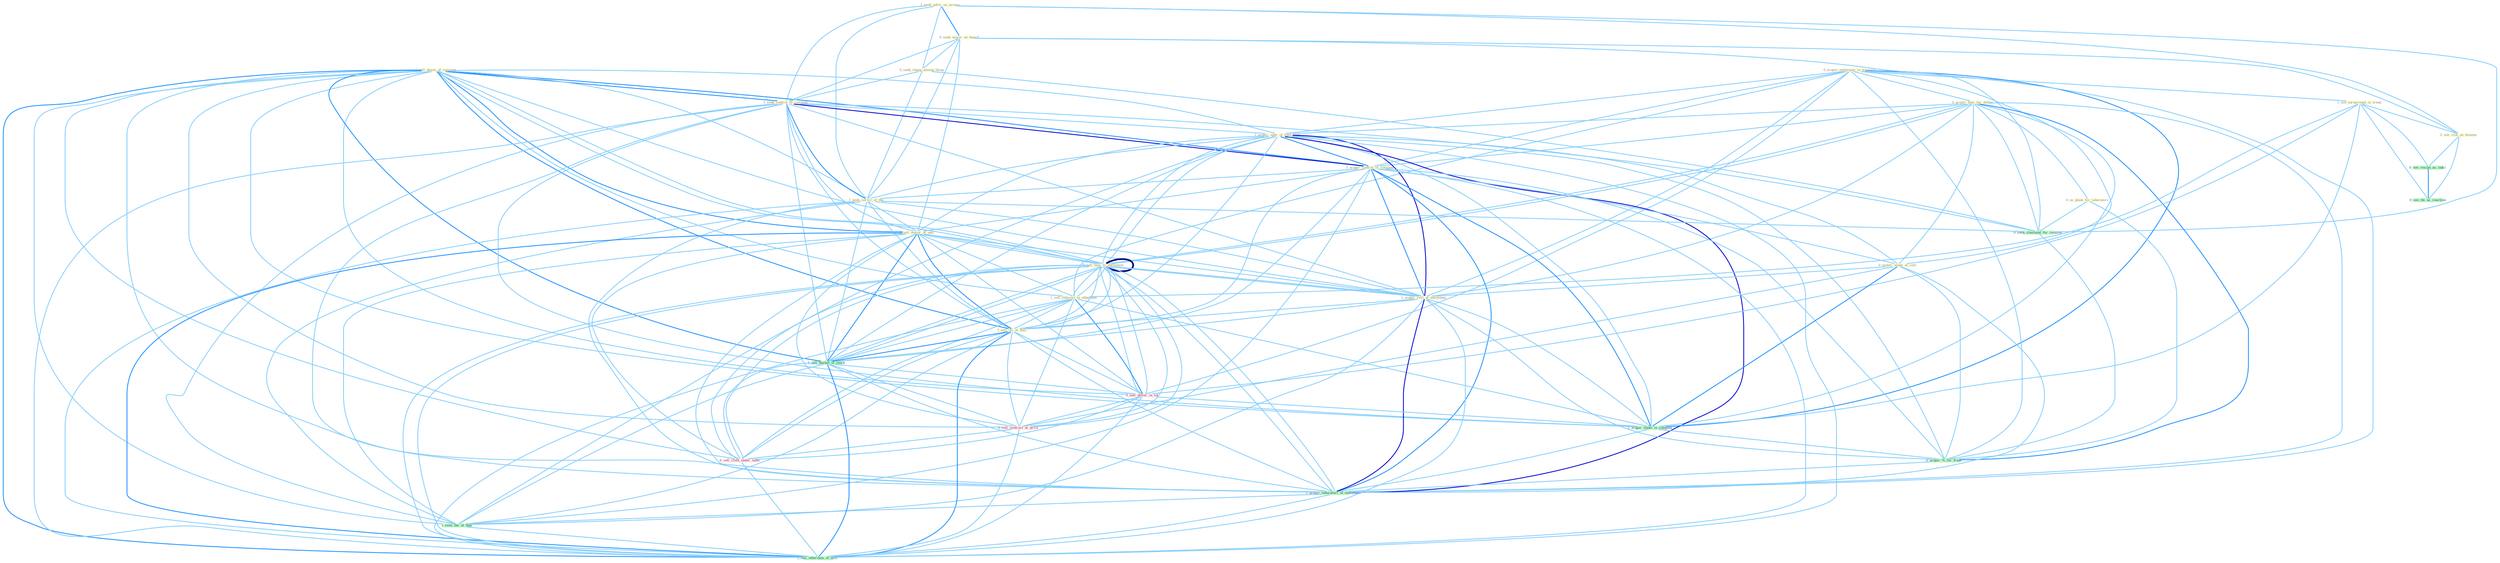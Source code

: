 Graph G{ 
    node
    [shape=polygon,style=filled,width=.5,height=.06,color="#BDFCC9",fixedsize=true,fontsize=4,
    fontcolor="#2f4f4f"];
    {node
    [color="#ffffe0", fontcolor="#8b7d6b"] "1_seek_advic_on_access " "0_acquir_entitynam_in_transact " "1_sell_dozen_of_compani " "0_seek_major_on_board " "0_seek_chang_among_thing " "0_acquir_busi_for_dollar " "1_seek_control_of_compani " "1_acquir_oper_of_entitynam " "1_acquir_control_of_compani " "1_seek_servic_of_the " "1_sell_major_of_unit " "0_sell_busi_to_entitynam " "0_us_plant_for_laboratori " "1_see_turnaround_in_trend " "0_acquir_stake_at_cost " "1_sell_interest_in_othernum " "0_sell_busi_to_entitynam " "1_acquir_rest_of_entitynam " "1_sell_all_of_busi " "0_see_risk_on_dimens "}
{node [color="#fff0f5", fontcolor="#b22222"] "0_sell_dollar_in_lot " "0_sell_contract_at_price " "0_sell_cloth_under_label "}
edge [color="#B0E2FF"];

	"1_seek_advic_on_access " -- "0_seek_major_on_board " [w="2", color="#1e90ff" , len=0.8];
	"1_seek_advic_on_access " -- "0_seek_chang_among_thing " [w="1", color="#87cefa" ];
	"1_seek_advic_on_access " -- "1_seek_control_of_compani " [w="1", color="#87cefa" ];
	"1_seek_advic_on_access " -- "1_seek_servic_of_the " [w="1", color="#87cefa" ];
	"1_seek_advic_on_access " -- "0_see_risk_on_dimens " [w="1", color="#87cefa" ];
	"1_seek_advic_on_access " -- "0_seek_classmat_for_reunion " [w="1", color="#87cefa" ];
	"0_acquir_entitynam_in_transact " -- "0_acquir_busi_for_dollar " [w="1", color="#87cefa" ];
	"0_acquir_entitynam_in_transact " -- "1_acquir_oper_of_entitynam " [w="1", color="#87cefa" ];
	"0_acquir_entitynam_in_transact " -- "1_acquir_control_of_compani " [w="1", color="#87cefa" ];
	"0_acquir_entitynam_in_transact " -- "1_see_turnaround_in_trend " [w="1", color="#87cefa" ];
	"0_acquir_entitynam_in_transact " -- "0_acquir_stake_at_cost " [w="1", color="#87cefa" ];
	"0_acquir_entitynam_in_transact " -- "1_sell_interest_in_othernum " [w="1", color="#87cefa" ];
	"0_acquir_entitynam_in_transact " -- "1_acquir_rest_of_entitynam " [w="1", color="#87cefa" ];
	"0_acquir_entitynam_in_transact " -- "0_sell_dollar_in_lot " [w="1", color="#87cefa" ];
	"0_acquir_entitynam_in_transact " -- "1_acquir_stake_in_compani " [w="2", color="#1e90ff" , len=0.8];
	"0_acquir_entitynam_in_transact " -- "0_acquir_%_for_franc " [w="1", color="#87cefa" ];
	"0_acquir_entitynam_in_transact " -- "1_acquir_laboratori_of_entitynam " [w="1", color="#87cefa" ];
	"1_sell_dozen_of_compani " -- "1_seek_control_of_compani " [w="2", color="#1e90ff" , len=0.8];
	"1_sell_dozen_of_compani " -- "1_acquir_oper_of_entitynam " [w="1", color="#87cefa" ];
	"1_sell_dozen_of_compani " -- "1_acquir_control_of_compani " [w="2", color="#1e90ff" , len=0.8];
	"1_sell_dozen_of_compani " -- "1_seek_servic_of_the " [w="1", color="#87cefa" ];
	"1_sell_dozen_of_compani " -- "1_sell_major_of_unit " [w="2", color="#1e90ff" , len=0.8];
	"1_sell_dozen_of_compani " -- "0_sell_busi_to_entitynam " [w="1", color="#87cefa" ];
	"1_sell_dozen_of_compani " -- "1_sell_interest_in_othernum " [w="1", color="#87cefa" ];
	"1_sell_dozen_of_compani " -- "0_sell_busi_to_entitynam " [w="1", color="#87cefa" ];
	"1_sell_dozen_of_compani " -- "1_acquir_rest_of_entitynam " [w="1", color="#87cefa" ];
	"1_sell_dozen_of_compani " -- "1_sell_all_of_busi " [w="2", color="#1e90ff" , len=0.8];
	"1_sell_dozen_of_compani " -- "1_sell_basket_of_stock " [w="2", color="#1e90ff" , len=0.8];
	"1_sell_dozen_of_compani " -- "0_sell_dollar_in_lot " [w="1", color="#87cefa" ];
	"1_sell_dozen_of_compani " -- "1_acquir_stake_in_compani " [w="1", color="#87cefa" ];
	"1_sell_dozen_of_compani " -- "0_sell_contract_at_price " [w="1", color="#87cefa" ];
	"1_sell_dozen_of_compani " -- "1_acquir_laboratori_of_entitynam " [w="1", color="#87cefa" ];
	"1_sell_dozen_of_compani " -- "0_sell_cloth_under_label " [w="1", color="#87cefa" ];
	"1_sell_dozen_of_compani " -- "1_seen_the_of_that " [w="1", color="#87cefa" ];
	"1_sell_dozen_of_compani " -- "1_sell_othernum_of_offic " [w="2", color="#1e90ff" , len=0.8];
	"0_seek_major_on_board " -- "0_seek_chang_among_thing " [w="1", color="#87cefa" ];
	"0_seek_major_on_board " -- "1_seek_control_of_compani " [w="1", color="#87cefa" ];
	"0_seek_major_on_board " -- "1_seek_servic_of_the " [w="1", color="#87cefa" ];
	"0_seek_major_on_board " -- "1_sell_major_of_unit " [w="1", color="#87cefa" ];
	"0_seek_major_on_board " -- "0_see_risk_on_dimens " [w="1", color="#87cefa" ];
	"0_seek_major_on_board " -- "0_seek_classmat_for_reunion " [w="1", color="#87cefa" ];
	"0_seek_chang_among_thing " -- "1_seek_control_of_compani " [w="1", color="#87cefa" ];
	"0_seek_chang_among_thing " -- "1_seek_servic_of_the " [w="1", color="#87cefa" ];
	"0_seek_chang_among_thing " -- "0_seek_classmat_for_reunion " [w="1", color="#87cefa" ];
	"0_acquir_busi_for_dollar " -- "1_acquir_oper_of_entitynam " [w="1", color="#87cefa" ];
	"0_acquir_busi_for_dollar " -- "1_acquir_control_of_compani " [w="1", color="#87cefa" ];
	"0_acquir_busi_for_dollar " -- "0_sell_busi_to_entitynam " [w="1", color="#87cefa" ];
	"0_acquir_busi_for_dollar " -- "0_us_plant_for_laboratori " [w="1", color="#87cefa" ];
	"0_acquir_busi_for_dollar " -- "0_acquir_stake_at_cost " [w="1", color="#87cefa" ];
	"0_acquir_busi_for_dollar " -- "0_sell_busi_to_entitynam " [w="1", color="#87cefa" ];
	"0_acquir_busi_for_dollar " -- "1_acquir_rest_of_entitynam " [w="1", color="#87cefa" ];
	"0_acquir_busi_for_dollar " -- "0_seek_classmat_for_reunion " [w="1", color="#87cefa" ];
	"0_acquir_busi_for_dollar " -- "1_acquir_stake_in_compani " [w="1", color="#87cefa" ];
	"0_acquir_busi_for_dollar " -- "0_acquir_%_for_franc " [w="2", color="#1e90ff" , len=0.8];
	"0_acquir_busi_for_dollar " -- "1_acquir_laboratori_of_entitynam " [w="1", color="#87cefa" ];
	"1_seek_control_of_compani " -- "1_acquir_oper_of_entitynam " [w="1", color="#87cefa" ];
	"1_seek_control_of_compani " -- "1_acquir_control_of_compani " [w="3", color="#0000cd" , len=0.6];
	"1_seek_control_of_compani " -- "1_seek_servic_of_the " [w="2", color="#1e90ff" , len=0.8];
	"1_seek_control_of_compani " -- "1_sell_major_of_unit " [w="1", color="#87cefa" ];
	"1_seek_control_of_compani " -- "1_acquir_rest_of_entitynam " [w="1", color="#87cefa" ];
	"1_seek_control_of_compani " -- "1_sell_all_of_busi " [w="1", color="#87cefa" ];
	"1_seek_control_of_compani " -- "0_seek_classmat_for_reunion " [w="1", color="#87cefa" ];
	"1_seek_control_of_compani " -- "1_sell_basket_of_stock " [w="1", color="#87cefa" ];
	"1_seek_control_of_compani " -- "1_acquir_stake_in_compani " [w="1", color="#87cefa" ];
	"1_seek_control_of_compani " -- "1_acquir_laboratori_of_entitynam " [w="1", color="#87cefa" ];
	"1_seek_control_of_compani " -- "1_seen_the_of_that " [w="1", color="#87cefa" ];
	"1_seek_control_of_compani " -- "1_sell_othernum_of_offic " [w="1", color="#87cefa" ];
	"1_acquir_oper_of_entitynam " -- "1_acquir_control_of_compani " [w="2", color="#1e90ff" , len=0.8];
	"1_acquir_oper_of_entitynam " -- "1_seek_servic_of_the " [w="1", color="#87cefa" ];
	"1_acquir_oper_of_entitynam " -- "1_sell_major_of_unit " [w="1", color="#87cefa" ];
	"1_acquir_oper_of_entitynam " -- "0_sell_busi_to_entitynam " [w="1", color="#87cefa" ];
	"1_acquir_oper_of_entitynam " -- "0_acquir_stake_at_cost " [w="1", color="#87cefa" ];
	"1_acquir_oper_of_entitynam " -- "0_sell_busi_to_entitynam " [w="1", color="#87cefa" ];
	"1_acquir_oper_of_entitynam " -- "1_acquir_rest_of_entitynam " [w="3", color="#0000cd" , len=0.6];
	"1_acquir_oper_of_entitynam " -- "1_sell_all_of_busi " [w="1", color="#87cefa" ];
	"1_acquir_oper_of_entitynam " -- "1_sell_basket_of_stock " [w="1", color="#87cefa" ];
	"1_acquir_oper_of_entitynam " -- "1_acquir_stake_in_compani " [w="1", color="#87cefa" ];
	"1_acquir_oper_of_entitynam " -- "0_acquir_%_for_franc " [w="1", color="#87cefa" ];
	"1_acquir_oper_of_entitynam " -- "1_acquir_laboratori_of_entitynam " [w="3", color="#0000cd" , len=0.6];
	"1_acquir_oper_of_entitynam " -- "1_seen_the_of_that " [w="1", color="#87cefa" ];
	"1_acquir_oper_of_entitynam " -- "1_sell_othernum_of_offic " [w="1", color="#87cefa" ];
	"1_acquir_control_of_compani " -- "1_seek_servic_of_the " [w="1", color="#87cefa" ];
	"1_acquir_control_of_compani " -- "1_sell_major_of_unit " [w="1", color="#87cefa" ];
	"1_acquir_control_of_compani " -- "0_acquir_stake_at_cost " [w="1", color="#87cefa" ];
	"1_acquir_control_of_compani " -- "1_acquir_rest_of_entitynam " [w="2", color="#1e90ff" , len=0.8];
	"1_acquir_control_of_compani " -- "1_sell_all_of_busi " [w="1", color="#87cefa" ];
	"1_acquir_control_of_compani " -- "1_sell_basket_of_stock " [w="1", color="#87cefa" ];
	"1_acquir_control_of_compani " -- "1_acquir_stake_in_compani " [w="2", color="#1e90ff" , len=0.8];
	"1_acquir_control_of_compani " -- "0_acquir_%_for_franc " [w="1", color="#87cefa" ];
	"1_acquir_control_of_compani " -- "1_acquir_laboratori_of_entitynam " [w="2", color="#1e90ff" , len=0.8];
	"1_acquir_control_of_compani " -- "1_seen_the_of_that " [w="1", color="#87cefa" ];
	"1_acquir_control_of_compani " -- "1_sell_othernum_of_offic " [w="1", color="#87cefa" ];
	"1_seek_servic_of_the " -- "1_sell_major_of_unit " [w="1", color="#87cefa" ];
	"1_seek_servic_of_the " -- "1_acquir_rest_of_entitynam " [w="1", color="#87cefa" ];
	"1_seek_servic_of_the " -- "1_sell_all_of_busi " [w="1", color="#87cefa" ];
	"1_seek_servic_of_the " -- "0_seek_classmat_for_reunion " [w="1", color="#87cefa" ];
	"1_seek_servic_of_the " -- "1_sell_basket_of_stock " [w="1", color="#87cefa" ];
	"1_seek_servic_of_the " -- "1_acquir_laboratori_of_entitynam " [w="1", color="#87cefa" ];
	"1_seek_servic_of_the " -- "1_seen_the_of_that " [w="1", color="#87cefa" ];
	"1_seek_servic_of_the " -- "1_sell_othernum_of_offic " [w="1", color="#87cefa" ];
	"1_sell_major_of_unit " -- "0_sell_busi_to_entitynam " [w="1", color="#87cefa" ];
	"1_sell_major_of_unit " -- "1_sell_interest_in_othernum " [w="1", color="#87cefa" ];
	"1_sell_major_of_unit " -- "0_sell_busi_to_entitynam " [w="1", color="#87cefa" ];
	"1_sell_major_of_unit " -- "1_acquir_rest_of_entitynam " [w="1", color="#87cefa" ];
	"1_sell_major_of_unit " -- "1_sell_all_of_busi " [w="2", color="#1e90ff" , len=0.8];
	"1_sell_major_of_unit " -- "1_sell_basket_of_stock " [w="2", color="#1e90ff" , len=0.8];
	"1_sell_major_of_unit " -- "0_sell_dollar_in_lot " [w="1", color="#87cefa" ];
	"1_sell_major_of_unit " -- "0_sell_contract_at_price " [w="1", color="#87cefa" ];
	"1_sell_major_of_unit " -- "1_acquir_laboratori_of_entitynam " [w="1", color="#87cefa" ];
	"1_sell_major_of_unit " -- "0_sell_cloth_under_label " [w="1", color="#87cefa" ];
	"1_sell_major_of_unit " -- "1_seen_the_of_that " [w="1", color="#87cefa" ];
	"1_sell_major_of_unit " -- "1_sell_othernum_of_offic " [w="2", color="#1e90ff" , len=0.8];
	"0_sell_busi_to_entitynam " -- "1_sell_interest_in_othernum " [w="1", color="#87cefa" ];
	"0_sell_busi_to_entitynam " -- "0_sell_busi_to_entitynam " [w="4", style=bold, color="#000080", len=0.4];
	"0_sell_busi_to_entitynam " -- "1_acquir_rest_of_entitynam " [w="1", color="#87cefa" ];
	"0_sell_busi_to_entitynam " -- "1_sell_all_of_busi " [w="1", color="#87cefa" ];
	"0_sell_busi_to_entitynam " -- "1_sell_basket_of_stock " [w="1", color="#87cefa" ];
	"0_sell_busi_to_entitynam " -- "0_sell_dollar_in_lot " [w="1", color="#87cefa" ];
	"0_sell_busi_to_entitynam " -- "0_sell_contract_at_price " [w="1", color="#87cefa" ];
	"0_sell_busi_to_entitynam " -- "1_acquir_laboratori_of_entitynam " [w="1", color="#87cefa" ];
	"0_sell_busi_to_entitynam " -- "0_sell_cloth_under_label " [w="1", color="#87cefa" ];
	"0_sell_busi_to_entitynam " -- "1_sell_othernum_of_offic " [w="1", color="#87cefa" ];
	"0_us_plant_for_laboratori " -- "0_seek_classmat_for_reunion " [w="1", color="#87cefa" ];
	"0_us_plant_for_laboratori " -- "0_acquir_%_for_franc " [w="1", color="#87cefa" ];
	"1_see_turnaround_in_trend " -- "1_sell_interest_in_othernum " [w="1", color="#87cefa" ];
	"1_see_turnaround_in_trend " -- "0_see_risk_on_dimens " [w="1", color="#87cefa" ];
	"1_see_turnaround_in_trend " -- "0_sell_dollar_in_lot " [w="1", color="#87cefa" ];
	"1_see_turnaround_in_trend " -- "0_see_resign_as_indic " [w="1", color="#87cefa" ];
	"1_see_turnaround_in_trend " -- "1_acquir_stake_in_compani " [w="1", color="#87cefa" ];
	"1_see_turnaround_in_trend " -- "0_see_thi_as_reaction " [w="1", color="#87cefa" ];
	"0_acquir_stake_at_cost " -- "1_acquir_rest_of_entitynam " [w="1", color="#87cefa" ];
	"0_acquir_stake_at_cost " -- "1_acquir_stake_in_compani " [w="2", color="#1e90ff" , len=0.8];
	"0_acquir_stake_at_cost " -- "0_acquir_%_for_franc " [w="1", color="#87cefa" ];
	"0_acquir_stake_at_cost " -- "0_sell_contract_at_price " [w="1", color="#87cefa" ];
	"0_acquir_stake_at_cost " -- "1_acquir_laboratori_of_entitynam " [w="1", color="#87cefa" ];
	"1_sell_interest_in_othernum " -- "0_sell_busi_to_entitynam " [w="1", color="#87cefa" ];
	"1_sell_interest_in_othernum " -- "1_sell_all_of_busi " [w="1", color="#87cefa" ];
	"1_sell_interest_in_othernum " -- "1_sell_basket_of_stock " [w="1", color="#87cefa" ];
	"1_sell_interest_in_othernum " -- "0_sell_dollar_in_lot " [w="2", color="#1e90ff" , len=0.8];
	"1_sell_interest_in_othernum " -- "1_acquir_stake_in_compani " [w="1", color="#87cefa" ];
	"1_sell_interest_in_othernum " -- "0_sell_contract_at_price " [w="1", color="#87cefa" ];
	"1_sell_interest_in_othernum " -- "0_sell_cloth_under_label " [w="1", color="#87cefa" ];
	"1_sell_interest_in_othernum " -- "1_sell_othernum_of_offic " [w="1", color="#87cefa" ];
	"0_sell_busi_to_entitynam " -- "1_acquir_rest_of_entitynam " [w="1", color="#87cefa" ];
	"0_sell_busi_to_entitynam " -- "1_sell_all_of_busi " [w="1", color="#87cefa" ];
	"0_sell_busi_to_entitynam " -- "1_sell_basket_of_stock " [w="1", color="#87cefa" ];
	"0_sell_busi_to_entitynam " -- "0_sell_dollar_in_lot " [w="1", color="#87cefa" ];
	"0_sell_busi_to_entitynam " -- "0_sell_contract_at_price " [w="1", color="#87cefa" ];
	"0_sell_busi_to_entitynam " -- "1_acquir_laboratori_of_entitynam " [w="1", color="#87cefa" ];
	"0_sell_busi_to_entitynam " -- "0_sell_cloth_under_label " [w="1", color="#87cefa" ];
	"0_sell_busi_to_entitynam " -- "1_sell_othernum_of_offic " [w="1", color="#87cefa" ];
	"1_acquir_rest_of_entitynam " -- "1_sell_all_of_busi " [w="1", color="#87cefa" ];
	"1_acquir_rest_of_entitynam " -- "1_sell_basket_of_stock " [w="1", color="#87cefa" ];
	"1_acquir_rest_of_entitynam " -- "1_acquir_stake_in_compani " [w="1", color="#87cefa" ];
	"1_acquir_rest_of_entitynam " -- "0_acquir_%_for_franc " [w="1", color="#87cefa" ];
	"1_acquir_rest_of_entitynam " -- "1_acquir_laboratori_of_entitynam " [w="3", color="#0000cd" , len=0.6];
	"1_acquir_rest_of_entitynam " -- "1_seen_the_of_that " [w="1", color="#87cefa" ];
	"1_acquir_rest_of_entitynam " -- "1_sell_othernum_of_offic " [w="1", color="#87cefa" ];
	"1_sell_all_of_busi " -- "1_sell_basket_of_stock " [w="2", color="#1e90ff" , len=0.8];
	"1_sell_all_of_busi " -- "0_sell_dollar_in_lot " [w="1", color="#87cefa" ];
	"1_sell_all_of_busi " -- "0_sell_contract_at_price " [w="1", color="#87cefa" ];
	"1_sell_all_of_busi " -- "1_acquir_laboratori_of_entitynam " [w="1", color="#87cefa" ];
	"1_sell_all_of_busi " -- "0_sell_cloth_under_label " [w="1", color="#87cefa" ];
	"1_sell_all_of_busi " -- "1_seen_the_of_that " [w="1", color="#87cefa" ];
	"1_sell_all_of_busi " -- "1_sell_othernum_of_offic " [w="2", color="#1e90ff" , len=0.8];
	"0_see_risk_on_dimens " -- "0_see_resign_as_indic " [w="1", color="#87cefa" ];
	"0_see_risk_on_dimens " -- "0_see_thi_as_reaction " [w="1", color="#87cefa" ];
	"0_seek_classmat_for_reunion " -- "0_acquir_%_for_franc " [w="1", color="#87cefa" ];
	"1_sell_basket_of_stock " -- "0_sell_dollar_in_lot " [w="1", color="#87cefa" ];
	"1_sell_basket_of_stock " -- "0_sell_contract_at_price " [w="1", color="#87cefa" ];
	"1_sell_basket_of_stock " -- "1_acquir_laboratori_of_entitynam " [w="1", color="#87cefa" ];
	"1_sell_basket_of_stock " -- "0_sell_cloth_under_label " [w="1", color="#87cefa" ];
	"1_sell_basket_of_stock " -- "1_seen_the_of_that " [w="1", color="#87cefa" ];
	"1_sell_basket_of_stock " -- "1_sell_othernum_of_offic " [w="2", color="#1e90ff" , len=0.8];
	"0_sell_dollar_in_lot " -- "1_acquir_stake_in_compani " [w="1", color="#87cefa" ];
	"0_sell_dollar_in_lot " -- "0_sell_contract_at_price " [w="1", color="#87cefa" ];
	"0_sell_dollar_in_lot " -- "0_sell_cloth_under_label " [w="1", color="#87cefa" ];
	"0_sell_dollar_in_lot " -- "1_sell_othernum_of_offic " [w="1", color="#87cefa" ];
	"0_see_resign_as_indic " -- "0_see_thi_as_reaction " [w="2", color="#1e90ff" , len=0.8];
	"1_acquir_stake_in_compani " -- "0_acquir_%_for_franc " [w="1", color="#87cefa" ];
	"1_acquir_stake_in_compani " -- "1_acquir_laboratori_of_entitynam " [w="1", color="#87cefa" ];
	"0_acquir_%_for_franc " -- "1_acquir_laboratori_of_entitynam " [w="1", color="#87cefa" ];
	"0_sell_contract_at_price " -- "0_sell_cloth_under_label " [w="1", color="#87cefa" ];
	"0_sell_contract_at_price " -- "1_sell_othernum_of_offic " [w="1", color="#87cefa" ];
	"1_acquir_laboratori_of_entitynam " -- "1_seen_the_of_that " [w="1", color="#87cefa" ];
	"1_acquir_laboratori_of_entitynam " -- "1_sell_othernum_of_offic " [w="1", color="#87cefa" ];
	"0_sell_cloth_under_label " -- "1_sell_othernum_of_offic " [w="1", color="#87cefa" ];
	"1_seen_the_of_that " -- "1_sell_othernum_of_offic " [w="1", color="#87cefa" ];
}